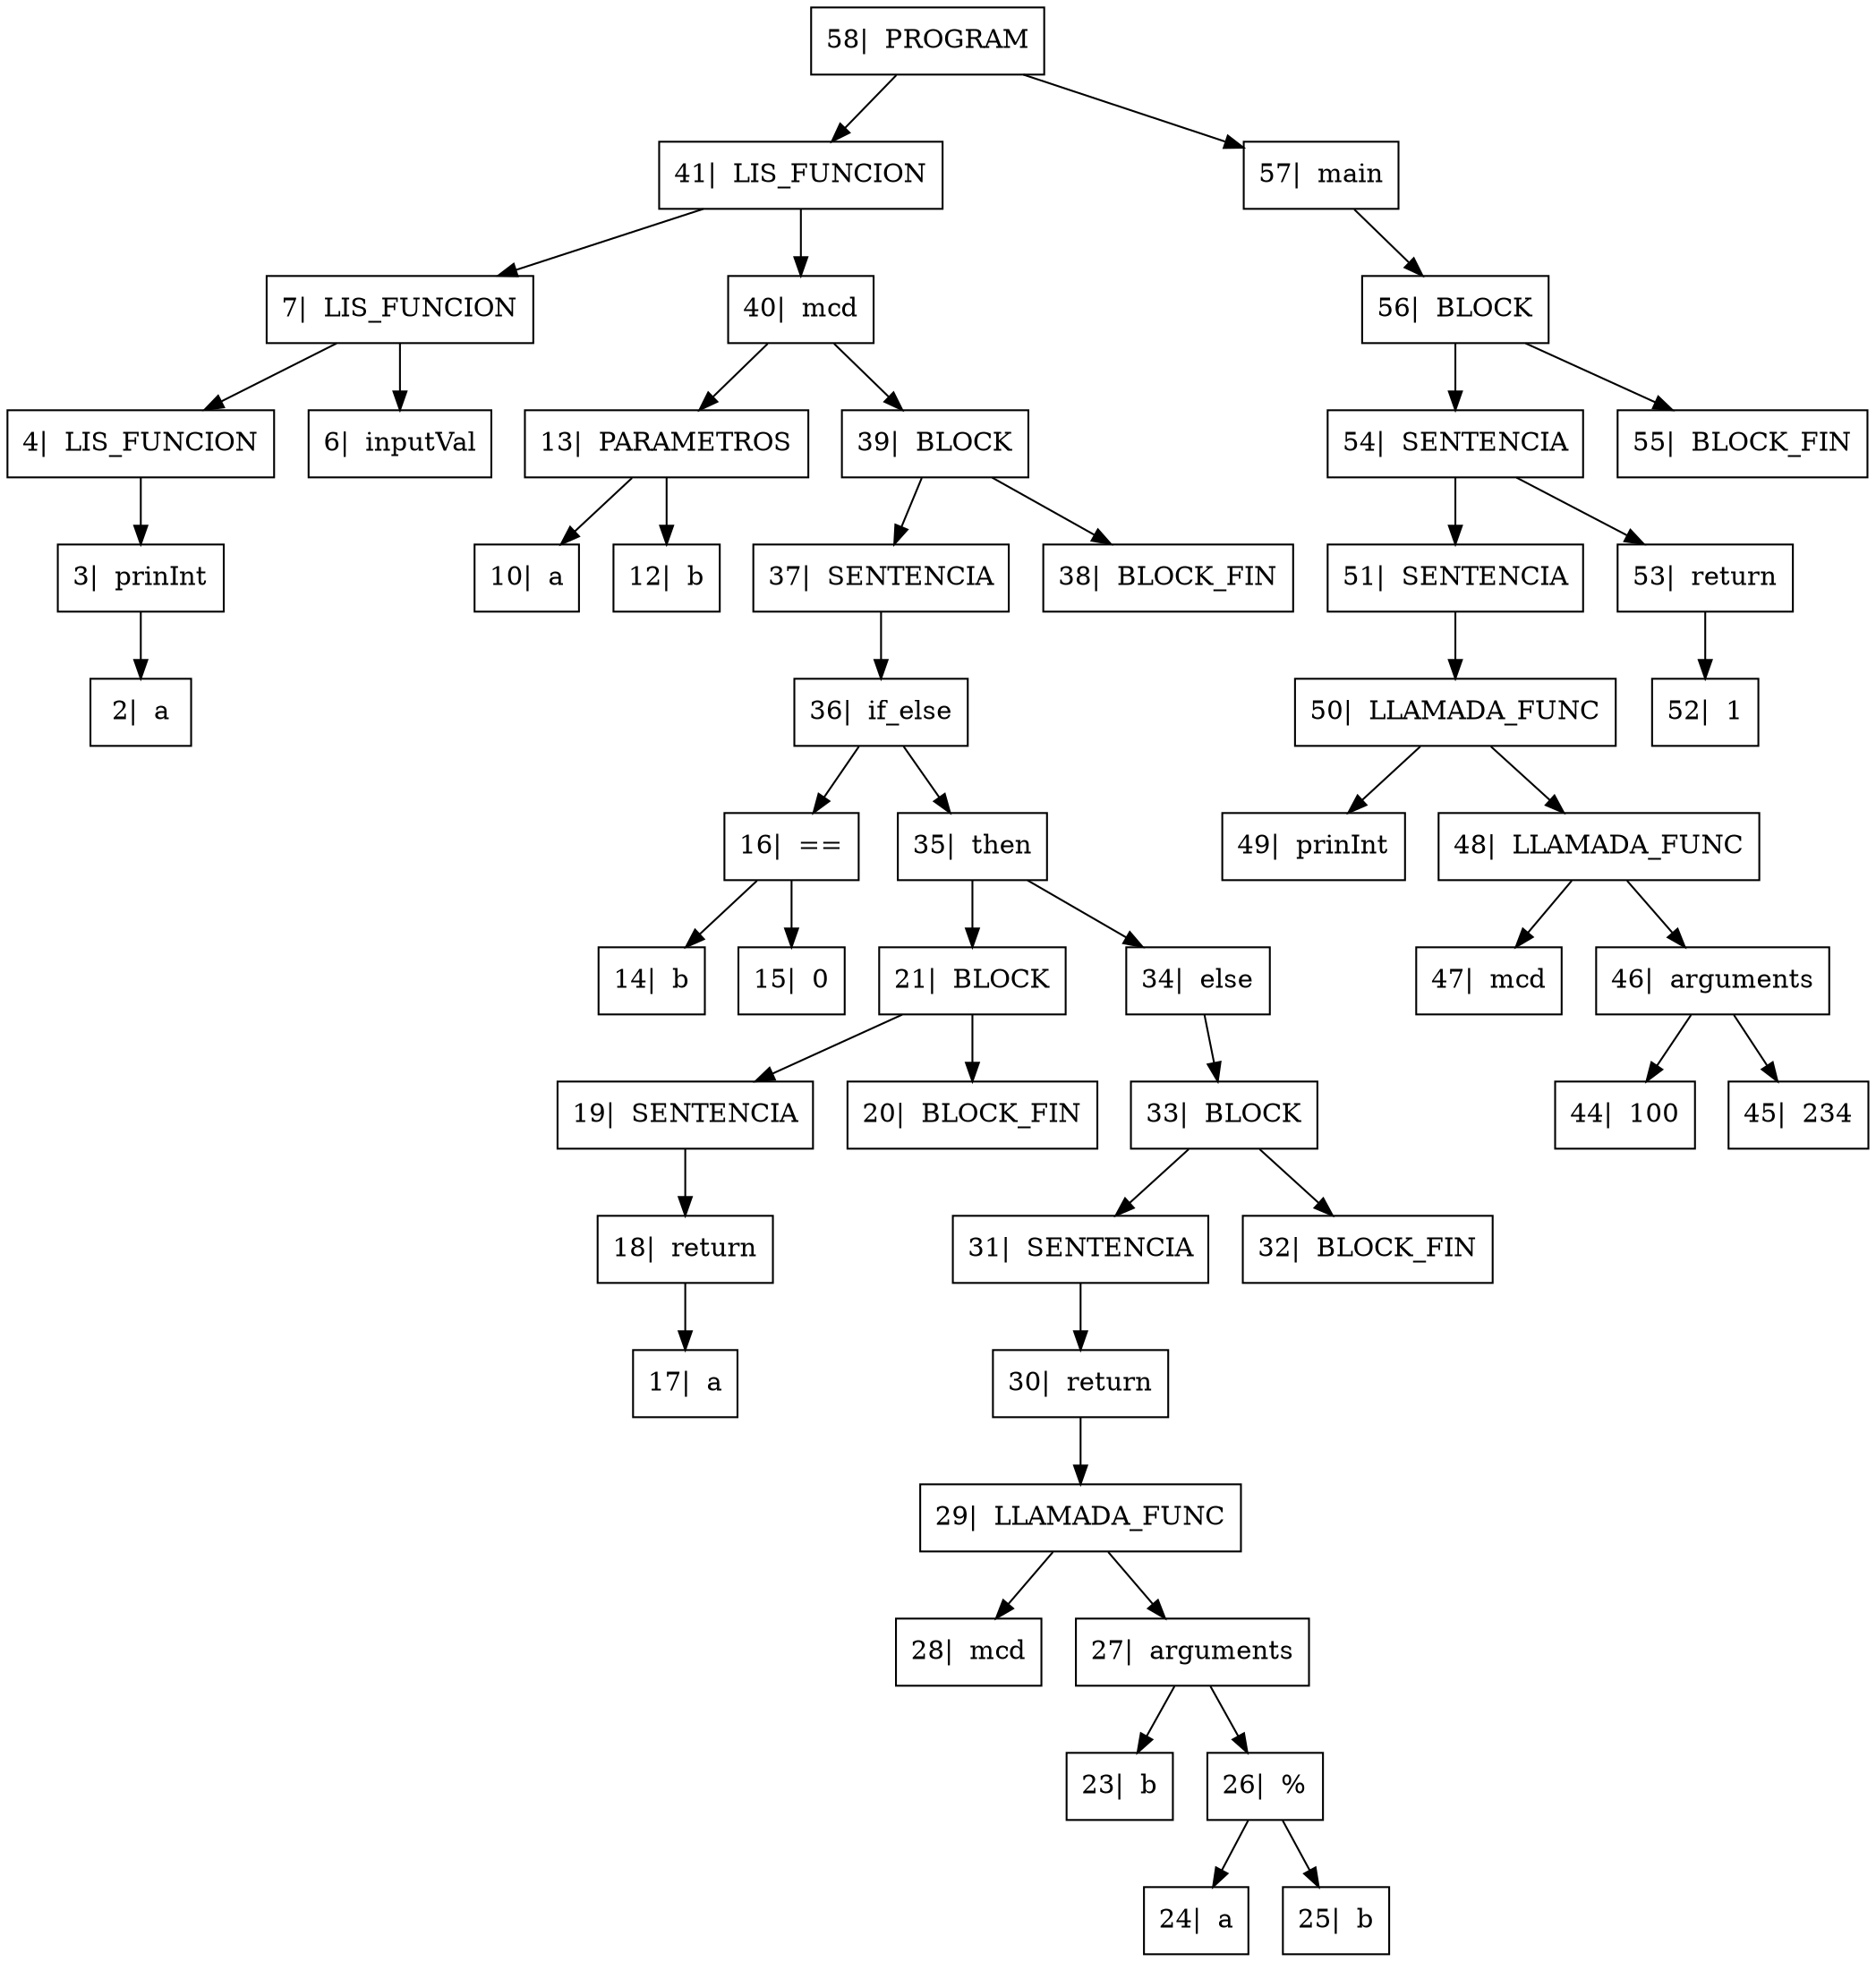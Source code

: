 digraph{

rankdir=TB;

node[shape=box];
"58|  PROGRAM" -> "41|  LIS_FUNCION", "57|  main";
"41|  LIS_FUNCION" -> "7|  LIS_FUNCION", "40|  mcd";
"7|  LIS_FUNCION" -> "4|  LIS_FUNCION", "6|  inputVal";
"4|  LIS_FUNCION" -> "3|  prinInt" ;
"3|  prinInt" -> "2|  a" ;
"40|  mcd" -> "13|  PARAMETROS", "39|  BLOCK";
"13|  PARAMETROS" -> "10|  a", "12|  b";
"39|  BLOCK" -> "37|  SENTENCIA", "38|  BLOCK_FIN";
"37|  SENTENCIA" -> "36|  if_else" ;
"36|  if_else" -> "16|  ==", "35|  then";
"16|  ==" -> "14|  b", "15|  0";
"35|  then" -> "21|  BLOCK", "34|  else";
"21|  BLOCK" -> "19|  SENTENCIA", "20|  BLOCK_FIN";
"19|  SENTENCIA" -> "18|  return" ;
"18|  return" -> "17|  a" ;
"34|  else" -> "33|  BLOCK" ;
"33|  BLOCK" -> "31|  SENTENCIA", "32|  BLOCK_FIN";
"31|  SENTENCIA" -> "30|  return" ;
"30|  return" -> "29|  LLAMADA_FUNC" ;
"29|  LLAMADA_FUNC" -> "28|  mcd", "27|  arguments";
"27|  arguments" -> "23|  b", "26|  %";
"26|  %" -> "24|  a", "25|  b";
"57|  main" -> "56|  BLOCK" ;
"56|  BLOCK" -> "54|  SENTENCIA", "55|  BLOCK_FIN";
"54|  SENTENCIA" -> "51|  SENTENCIA", "53|  return";
"51|  SENTENCIA" -> "50|  LLAMADA_FUNC" ;
"50|  LLAMADA_FUNC" -> "49|  prinInt", "48|  LLAMADA_FUNC";
"48|  LLAMADA_FUNC" -> "47|  mcd", "46|  arguments";
"46|  arguments" -> "44|  100", "45|  234";
"53|  return" -> "52|  1" ;
}

